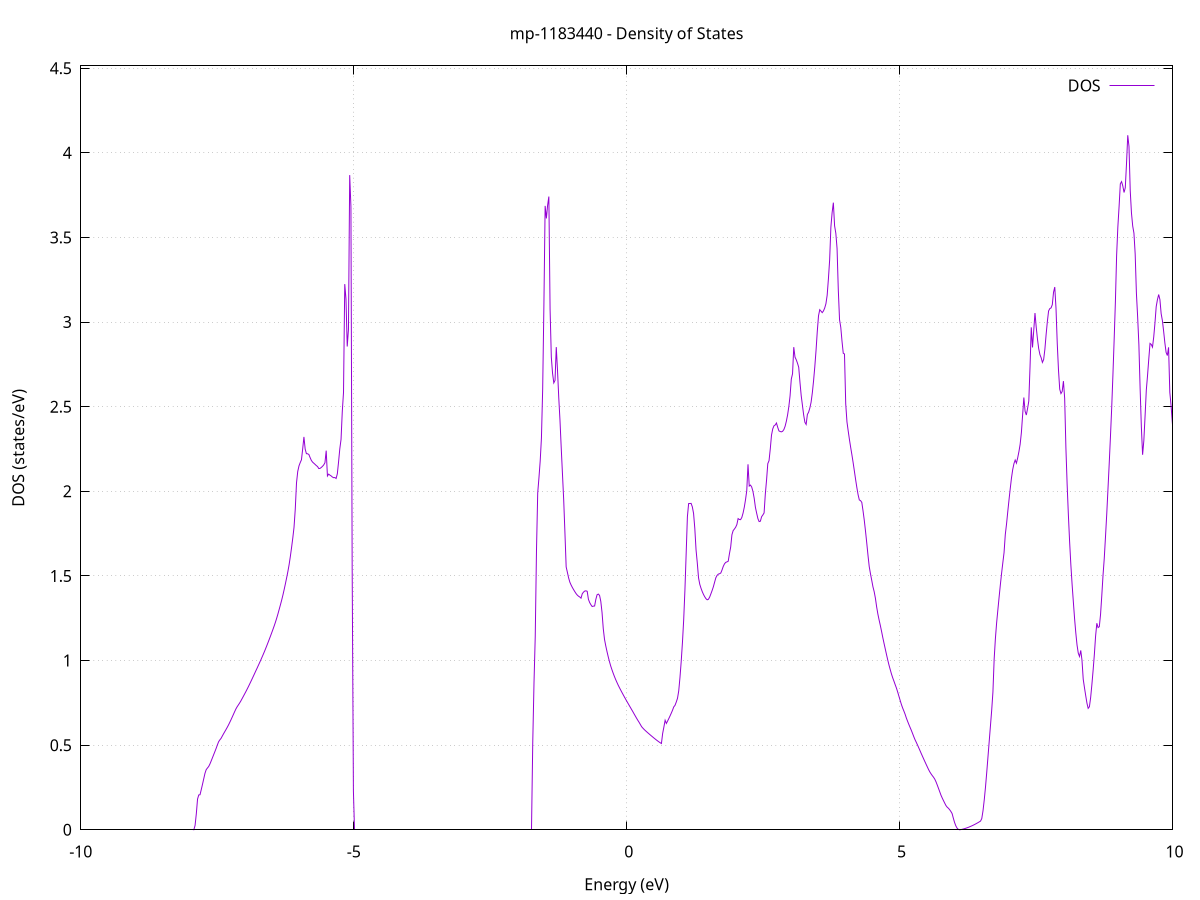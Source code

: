 set title 'mp-1183440 - Density of States'
set xlabel 'Energy (eV)'
set ylabel 'DOS (states/eV)'
set grid
set xrange [-10:10]
set yrange [0:4.514]
set xzeroaxis lt -1
set terminal png size 800,600
set output 'mp-1183440_dos_gnuplot.png'
plot '-' using 1:2 with lines title 'DOS'
-9.991200 0.000000
-9.968600 0.000000
-9.945900 0.000000
-9.923200 0.000000
-9.900600 0.000000
-9.877900 0.000000
-9.855300 0.000000
-9.832600 0.000000
-9.809900 0.000000
-9.787300 0.000000
-9.764600 0.000000
-9.741900 0.000000
-9.719300 0.000000
-9.696600 0.000000
-9.674000 0.000000
-9.651300 0.000000
-9.628600 0.000000
-9.606000 0.000000
-9.583300 0.000000
-9.560700 0.000000
-9.538000 0.000000
-9.515300 0.000000
-9.492700 0.000000
-9.470000 0.000000
-9.447300 0.000000
-9.424700 0.000000
-9.402000 0.000000
-9.379400 0.000000
-9.356700 0.000000
-9.334000 0.000000
-9.311400 0.000000
-9.288700 0.000000
-9.266100 0.000000
-9.243400 0.000000
-9.220700 0.000000
-9.198100 0.000000
-9.175400 0.000000
-9.152800 0.000000
-9.130100 0.000000
-9.107400 0.000000
-9.084800 0.000000
-9.062100 0.000000
-9.039400 0.000000
-9.016800 0.000000
-8.994100 0.000000
-8.971500 0.000000
-8.948800 0.000000
-8.926100 0.000000
-8.903500 0.000000
-8.880800 0.000000
-8.858200 0.000000
-8.835500 0.000000
-8.812800 0.000000
-8.790200 0.000000
-8.767500 0.000000
-8.744800 0.000000
-8.722200 0.000000
-8.699500 0.000000
-8.676900 0.000000
-8.654200 0.000000
-8.631500 0.000000
-8.608900 0.000000
-8.586200 0.000000
-8.563600 0.000000
-8.540900 0.000000
-8.518200 0.000000
-8.495600 0.000000
-8.472900 0.000000
-8.450200 0.000000
-8.427600 0.000000
-8.404900 0.000000
-8.382300 0.000000
-8.359600 0.000000
-8.336900 0.000000
-8.314300 0.000000
-8.291600 0.000000
-8.269000 0.000000
-8.246300 0.000000
-8.223600 0.000000
-8.201000 0.000000
-8.178300 0.000000
-8.155700 0.000000
-8.133000 0.000000
-8.110300 0.000000
-8.087700 0.000000
-8.065000 0.000000
-8.042300 0.000000
-8.019700 0.000000
-7.997000 0.000000
-7.974400 0.000000
-7.951700 0.000000
-7.929000 0.000200
-7.906400 0.025600
-7.883700 0.094100
-7.861100 0.181400
-7.838400 0.205900
-7.815700 0.207000
-7.793100 0.237100
-7.770400 0.268500
-7.747700 0.301100
-7.725100 0.333400
-7.702400 0.355300
-7.679800 0.365000
-7.657100 0.374000
-7.634400 0.388500
-7.611800 0.406300
-7.589100 0.424700
-7.566500 0.443200
-7.543800 0.461600
-7.521100 0.480500
-7.498500 0.500600
-7.475800 0.519800
-7.453100 0.531100
-7.430500 0.540100
-7.407800 0.553700
-7.385200 0.566900
-7.362500 0.579700
-7.339800 0.592300
-7.317200 0.605300
-7.294500 0.619000
-7.271900 0.634000
-7.249200 0.649500
-7.226500 0.665500
-7.203900 0.681700
-7.181200 0.698100
-7.158500 0.713800
-7.135900 0.726800
-7.113200 0.737700
-7.090600 0.749000
-7.067900 0.761200
-7.045200 0.774600
-7.022600 0.788100
-6.999900 0.801800
-6.977300 0.815500
-6.954600 0.829700
-6.931900 0.844300
-6.909300 0.859200
-6.886600 0.874500
-6.864000 0.889900
-6.841300 0.905600
-6.818600 0.921300
-6.796000 0.937200
-6.773300 0.952900
-6.750600 0.968900
-6.728000 0.984800
-6.705300 1.001000
-6.682700 1.017800
-6.660000 1.034600
-6.637300 1.051800
-6.614700 1.069700
-6.592000 1.088100
-6.569400 1.106800
-6.546700 1.125900
-6.524000 1.145300
-6.501400 1.165000
-6.478700 1.185000
-6.456000 1.205500
-6.433400 1.227300
-6.410700 1.250700
-6.388100 1.275700
-6.365400 1.302400
-6.342700 1.329200
-6.320100 1.356800
-6.297400 1.386600
-6.274800 1.418800
-6.252100 1.452800
-6.229400 1.488200
-6.206800 1.524900
-6.184100 1.565600
-6.161400 1.614000
-6.138800 1.667300
-6.116100 1.724500
-6.093500 1.787500
-6.070800 1.894800
-6.048100 2.049700
-6.025500 2.117300
-6.002800 2.150200
-5.980200 2.169600
-5.957500 2.186300
-5.934800 2.250900
-5.912200 2.321500
-5.889500 2.249700
-5.866900 2.222500
-5.844200 2.221800
-5.821500 2.217600
-5.798900 2.199400
-5.776200 2.182700
-5.753500 2.172500
-5.730900 2.165900
-5.708200 2.159200
-5.685600 2.152200
-5.662900 2.146500
-5.640200 2.134600
-5.617600 2.135400
-5.594900 2.140800
-5.572300 2.147600
-5.549600 2.156000
-5.526900 2.169000
-5.504300 2.240400
-5.481600 2.090600
-5.458900 2.101600
-5.436300 2.095700
-5.413600 2.091000
-5.391000 2.084500
-5.368300 2.080500
-5.345600 2.081400
-5.323000 2.075800
-5.300300 2.103300
-5.277700 2.173800
-5.255000 2.250900
-5.232300 2.306600
-5.209700 2.469900
-5.187000 2.584500
-5.164300 3.224400
-5.141700 3.136200
-5.119000 2.855700
-5.096400 2.956200
-5.073700 3.868500
-5.051000 3.681500
-5.028400 1.554800
-5.005700 0.229700
-4.983100 0.000000
-4.960400 0.000000
-4.937700 0.000000
-4.915100 0.000000
-4.892400 0.000000
-4.869700 0.000000
-4.847100 0.000000
-4.824400 0.000000
-4.801800 0.000000
-4.779100 0.000000
-4.756400 0.000000
-4.733800 0.000000
-4.711100 0.000000
-4.688500 0.000000
-4.665800 0.000000
-4.643100 0.000000
-4.620500 0.000000
-4.597800 0.000000
-4.575200 0.000000
-4.552500 0.000000
-4.529800 0.000000
-4.507200 0.000000
-4.484500 0.000000
-4.461800 0.000000
-4.439200 0.000000
-4.416500 0.000000
-4.393900 0.000000
-4.371200 0.000000
-4.348500 0.000000
-4.325900 0.000000
-4.303200 0.000000
-4.280600 0.000000
-4.257900 0.000000
-4.235200 0.000000
-4.212600 0.000000
-4.189900 0.000000
-4.167200 0.000000
-4.144600 0.000000
-4.121900 0.000000
-4.099300 0.000000
-4.076600 0.000000
-4.053900 0.000000
-4.031300 0.000000
-4.008600 0.000000
-3.986000 0.000000
-3.963300 0.000000
-3.940600 0.000000
-3.918000 0.000000
-3.895300 0.000000
-3.872600 0.000000
-3.850000 0.000000
-3.827300 0.000000
-3.804700 0.000000
-3.782000 0.000000
-3.759300 0.000000
-3.736700 0.000000
-3.714000 0.000000
-3.691400 0.000000
-3.668700 0.000000
-3.646000 0.000000
-3.623400 0.000000
-3.600700 0.000000
-3.578000 0.000000
-3.555400 0.000000
-3.532700 0.000000
-3.510100 0.000000
-3.487400 0.000000
-3.464700 0.000000
-3.442100 0.000000
-3.419400 0.000000
-3.396800 0.000000
-3.374100 0.000000
-3.351400 0.000000
-3.328800 0.000000
-3.306100 0.000000
-3.283500 0.000000
-3.260800 0.000000
-3.238100 0.000000
-3.215500 0.000000
-3.192800 0.000000
-3.170100 0.000000
-3.147500 0.000000
-3.124800 0.000000
-3.102200 0.000000
-3.079500 0.000000
-3.056800 0.000000
-3.034200 0.000000
-3.011500 0.000000
-2.988900 0.000000
-2.966200 0.000000
-2.943500 0.000000
-2.920900 0.000000
-2.898200 0.000000
-2.875500 0.000000
-2.852900 0.000000
-2.830200 0.000000
-2.807600 0.000000
-2.784900 0.000000
-2.762200 0.000000
-2.739600 0.000000
-2.716900 0.000000
-2.694300 0.000000
-2.671600 0.000000
-2.648900 0.000000
-2.626300 0.000000
-2.603600 0.000000
-2.580900 0.000000
-2.558300 0.000000
-2.535600 0.000000
-2.513000 0.000000
-2.490300 0.000000
-2.467600 0.000000
-2.445000 0.000000
-2.422300 0.000000
-2.399700 0.000000
-2.377000 0.000000
-2.354300 0.000000
-2.331700 0.000000
-2.309000 0.000000
-2.286400 0.000000
-2.263700 0.000000
-2.241000 0.000000
-2.218400 0.000000
-2.195700 0.000000
-2.173000 0.000000
-2.150400 0.000000
-2.127700 0.000000
-2.105100 0.000000
-2.082400 0.000000
-2.059700 0.000000
-2.037100 0.000000
-2.014400 0.000000
-1.991800 0.000000
-1.969100 0.000000
-1.946400 0.000000
-1.923800 0.000000
-1.901100 0.000000
-1.878400 0.000000
-1.855800 0.000000
-1.833100 0.000000
-1.810500 0.000000
-1.787800 0.000000
-1.765100 0.000000
-1.742500 0.000000
-1.719800 0.521500
-1.697200 0.868600
-1.674500 1.141700
-1.651800 1.649700
-1.629200 1.990900
-1.606500 2.080300
-1.583800 2.179000
-1.561200 2.314100
-1.538500 2.601900
-1.515900 3.099100
-1.493200 3.686700
-1.470500 3.612800
-1.447900 3.690400
-1.425200 3.741800
-1.402600 3.076300
-1.379900 2.792500
-1.357200 2.697200
-1.334600 2.640600
-1.311900 2.655700
-1.289200 2.852200
-1.266600 2.714900
-1.243900 2.554400
-1.221300 2.419700
-1.198600 2.258000
-1.175900 2.103700
-1.153300 1.949500
-1.130600 1.755200
-1.108000 1.553300
-1.085300 1.520700
-1.062600 1.487900
-1.040000 1.462700
-1.017300 1.446200
-0.994700 1.431900
-0.972000 1.419100
-0.949300 1.407100
-0.926700 1.395700
-0.904000 1.386700
-0.881300 1.380100
-0.858700 1.375400
-0.836000 1.368500
-0.813400 1.394400
-0.790700 1.404200
-0.768000 1.410600
-0.745400 1.412000
-0.722700 1.409100
-0.700100 1.361700
-0.677400 1.342700
-0.654700 1.329700
-0.632100 1.319300
-0.609400 1.321500
-0.586700 1.322400
-0.564100 1.361800
-0.541400 1.388900
-0.518800 1.392800
-0.496100 1.385000
-0.473400 1.349500
-0.450800 1.283800
-0.428100 1.188000
-0.405500 1.125000
-0.382800 1.087100
-0.360100 1.053500
-0.337500 1.022400
-0.314800 0.993700
-0.292100 0.968000
-0.269500 0.946000
-0.246800 0.925300
-0.224200 0.906000
-0.201500 0.888100
-0.178800 0.871400
-0.156200 0.855600
-0.133500 0.840800
-0.110900 0.826700
-0.088200 0.812900
-0.065500 0.799300
-0.042900 0.785900
-0.020200 0.772800
0.002400 0.759900
0.025100 0.747100
0.047800 0.734500
0.070400 0.721900
0.093100 0.709300
0.115800 0.696700
0.138400 0.683700
0.161100 0.670900
0.183700 0.658200
0.206400 0.646000
0.229100 0.634500
0.251700 0.621800
0.274400 0.609200
0.297000 0.600800
0.319700 0.593100
0.342400 0.586100
0.365000 0.579500
0.387700 0.573000
0.410400 0.566700
0.433000 0.560400
0.455700 0.554200
0.478300 0.548100
0.501000 0.542000
0.523700 0.536100
0.546300 0.530300
0.569000 0.524800
0.591600 0.519400
0.614300 0.514400
0.637000 0.509700
0.659600 0.568900
0.682300 0.607200
0.705000 0.647100
0.727600 0.628400
0.750300 0.642600
0.772900 0.657500
0.795600 0.673200
0.818300 0.689500
0.840900 0.706800
0.863600 0.726300
0.886200 0.735400
0.908900 0.754600
0.931600 0.776900
0.954200 0.821000
0.976900 0.899800
0.999600 0.994400
1.022200 1.106500
1.044900 1.240000
1.067500 1.414900
1.090200 1.629600
1.112900 1.849500
1.135500 1.927700
1.158200 1.927900
1.180800 1.928700
1.203500 1.908100
1.226200 1.869000
1.248800 1.780400
1.271500 1.653500
1.294100 1.577400
1.316800 1.489400
1.339500 1.450700
1.362100 1.427500
1.384800 1.407600
1.407500 1.390800
1.430100 1.377100
1.452800 1.365700
1.475400 1.359000
1.498100 1.361900
1.520800 1.375000
1.543400 1.394100
1.566100 1.414000
1.588700 1.435900
1.611400 1.462900
1.634100 1.489300
1.656700 1.503100
1.679400 1.510800
1.702100 1.512900
1.724700 1.517200
1.747400 1.535300
1.770000 1.556500
1.792700 1.571500
1.815400 1.580200
1.838000 1.583000
1.860700 1.586800
1.883300 1.631500
1.906000 1.670800
1.928700 1.743200
1.951300 1.767900
1.974000 1.777100
1.996700 1.787600
2.019300 1.803600
2.042000 1.838900
2.064600 1.833600
2.087300 1.832500
2.110000 1.845500
2.132600 1.871200
2.155300 1.906000
2.177900 1.950600
2.200600 2.004700
2.223300 2.159500
2.245900 2.031200
2.268600 2.036800
2.291200 2.025200
2.313900 1.999100
2.336600 1.959100
2.359200 1.905000
2.381900 1.870600
2.404600 1.838600
2.427200 1.821200
2.449900 1.823200
2.472500 1.849800
2.495200 1.860200
2.517900 1.872200
2.540500 1.983700
2.563200 2.066600
2.585800 2.163500
2.608500 2.181200
2.631200 2.249800
2.653800 2.331900
2.676500 2.368900
2.699200 2.387200
2.721800 2.392000
2.744500 2.403700
2.767100 2.378700
2.789800 2.357200
2.812500 2.353300
2.835100 2.351300
2.857800 2.354800
2.880400 2.365000
2.903100 2.384400
2.925800 2.414100
2.948400 2.451100
2.971100 2.500200
2.993800 2.563500
3.016400 2.662800
3.039100 2.694500
3.061700 2.852000
3.084400 2.793000
3.107100 2.777400
3.129700 2.757200
3.152400 2.732900
3.175000 2.645400
3.197700 2.565800
3.220400 2.508400
3.243000 2.451200
3.265700 2.407700
3.288400 2.395100
3.311000 2.454200
3.333700 2.467500
3.356300 2.492300
3.379000 2.526400
3.401700 2.582100
3.424300 2.652600
3.447000 2.736100
3.469600 2.832000
3.492300 2.943900
3.515000 3.037100
3.537600 3.073200
3.560300 3.064700
3.582900 3.055800
3.605600 3.065800
3.628300 3.083100
3.650900 3.108700
3.673600 3.158800
3.696300 3.255000
3.718900 3.366900
3.741600 3.560700
3.764200 3.646500
3.786900 3.705900
3.809600 3.568800
3.832200 3.525000
3.854900 3.434400
3.877500 3.190000
3.900200 3.014300
3.922900 2.969000
3.945500 2.886700
3.968200 2.815800
3.990900 2.811500
4.013500 2.516600
4.036200 2.410300
4.058800 2.356900
4.081500 2.306100
4.104200 2.259500
4.126800 2.215700
4.149500 2.169000
4.172100 2.119500
4.194800 2.069500
4.217500 2.022000
4.240100 1.980100
4.262800 1.948900
4.285500 1.945000
4.308100 1.934500
4.330800 1.884300
4.353400 1.828900
4.376100 1.764300
4.398800 1.694800
4.421400 1.622100
4.444100 1.555200
4.466700 1.513100
4.489400 1.475200
4.512100 1.436200
4.534700 1.407100
4.557400 1.368000
4.580100 1.316800
4.602700 1.274500
4.625400 1.239200
4.648000 1.206600
4.670700 1.171500
4.693400 1.134700
4.716000 1.100700
4.738700 1.067500
4.761300 1.034500
4.784000 1.002300
4.806700 0.972700
4.829300 0.945900
4.852000 0.920200
4.874600 0.897700
4.897300 0.877800
4.920000 0.857200
4.942600 0.837400
4.965300 0.814100
4.988000 0.789400
5.010600 0.764800
5.033300 0.740600
5.055900 0.719900
5.078600 0.701900
5.101300 0.682800
5.123900 0.660700
5.146600 0.641500
5.169200 0.623100
5.191900 0.605400
5.214600 0.588300
5.237200 0.569800
5.259900 0.550600
5.282600 0.532600
5.305200 0.517400
5.327900 0.501600
5.350500 0.485200
5.373200 0.468400
5.395900 0.451500
5.418500 0.435100
5.441200 0.418800
5.463800 0.402700
5.486500 0.386800
5.509200 0.371100
5.531800 0.355600
5.554500 0.341800
5.577200 0.330300
5.599800 0.319900
5.622500 0.310500
5.645100 0.299000
5.667800 0.283200
5.690500 0.264300
5.713100 0.244700
5.735800 0.224700
5.758400 0.204600
5.781100 0.188000
5.803800 0.172700
5.826400 0.157800
5.849100 0.143500
5.871700 0.133800
5.894400 0.127300
5.917100 0.118800
5.939700 0.108300
5.962400 0.095800
5.985100 0.068300
6.007700 0.043100
6.030400 0.023500
6.053000 0.010000
6.075700 0.002500
6.098400 0.000000
6.121000 0.001000
6.143700 0.002600
6.166300 0.004500
6.189000 0.006500
6.211700 0.008900
6.234300 0.011400
6.257000 0.014100
6.279700 0.017100
6.302300 0.020200
6.325000 0.023400
6.347600 0.026900
6.370300 0.030500
6.393000 0.034400
6.415600 0.038400
6.438300 0.042500
6.460900 0.046900
6.483600 0.051400
6.506300 0.066600
6.528900 0.113000
6.551600 0.177500
6.574300 0.252700
6.596900 0.339100
6.619600 0.431100
6.642200 0.522700
6.664900 0.614500
6.687600 0.706100
6.710200 0.813900
6.732900 1.008600
6.755500 1.129800
6.778200 1.223200
6.800900 1.299900
6.823500 1.374800
6.846200 1.447300
6.868900 1.515500
6.891500 1.577600
6.914200 1.638100
6.936800 1.744400
6.959500 1.806700
6.982200 1.880000
7.004800 1.949200
7.027500 2.016000
7.050100 2.078900
7.072800 2.128700
7.095500 2.163600
7.118100 2.184900
7.140800 2.166300
7.163400 2.197000
7.186100 2.233700
7.208800 2.277800
7.231400 2.346200
7.254100 2.449700
7.276800 2.554200
7.299400 2.473400
7.322100 2.450800
7.344700 2.488800
7.367400 2.533600
7.390100 2.736600
7.412700 2.968800
7.435400 2.850400
7.458000 2.950400
7.480700 3.053500
7.503400 2.970100
7.526000 2.900500
7.548700 2.843400
7.571400 2.807800
7.594000 2.789300
7.616700 2.761700
7.639300 2.778300
7.662000 2.839200
7.684700 2.926200
7.707300 3.002600
7.730000 3.065900
7.752600 3.079900
7.775300 3.083700
7.798000 3.102800
7.820600 3.176200
7.843300 3.207100
7.866000 3.080400
7.888600 2.874500
7.911300 2.716800
7.933900 2.603600
7.956600 2.577500
7.979300 2.590300
8.001900 2.651100
8.024600 2.549700
8.047200 2.257400
8.069900 2.039600
8.092600 1.860300
8.115200 1.702000
8.137900 1.565500
8.160500 1.450900
8.183200 1.348600
8.205900 1.248500
8.228500 1.163500
8.251200 1.091600
8.273900 1.043600
8.296500 1.024000
8.319200 1.059900
8.341800 1.002100
8.364500 0.889800
8.387200 0.839800
8.409800 0.793100
8.432500 0.748700
8.455100 0.717500
8.477800 0.727100
8.500500 0.781500
8.523100 0.857900
8.545800 0.942500
8.568500 1.035800
8.591100 1.144100
8.613800 1.220500
8.636400 1.194700
8.659100 1.199900
8.681800 1.271800
8.704400 1.382700
8.727100 1.503200
8.749700 1.602600
8.772400 1.730500
8.795100 1.864400
8.817700 2.011900
8.840400 2.162200
8.863100 2.320900
8.885700 2.490700
8.908400 2.686300
8.931000 2.895100
8.953700 3.116800
8.976400 3.394500
8.999000 3.562500
9.021700 3.684100
9.044300 3.816900
9.067000 3.830100
9.089700 3.804500
9.112300 3.765900
9.135000 3.793700
9.157700 3.937500
9.180300 4.104000
9.203000 4.037600
9.225600 3.777400
9.248300 3.644400
9.271000 3.567700
9.293600 3.525700
9.316300 3.402500
9.338900 3.170200
9.361600 3.029700
9.384300 2.865700
9.406900 2.607400
9.429600 2.380100
9.452200 2.215900
9.474900 2.298900
9.497600 2.444600
9.520200 2.598000
9.542900 2.685000
9.565600 2.782600
9.588200 2.874000
9.610900 2.868100
9.633500 2.852000
9.656200 2.912200
9.678900 2.995200
9.701500 3.091200
9.724200 3.132900
9.746800 3.162800
9.769500 3.133000
9.792200 3.049800
9.814800 3.008800
9.837500 2.946300
9.860200 2.877300
9.882800 2.820800
9.905500 2.802400
9.928100 2.850800
9.950800 2.584700
9.973500 2.508200
9.996100 2.409700
10.018800 2.314400
10.041400 2.194200
10.064100 2.088100
10.086800 2.026600
10.109400 1.997100
10.132100 1.977700
10.154800 1.918600
10.177400 1.937100
10.200100 1.969300
10.222700 1.972300
10.245400 2.118400
10.268100 2.155900
10.290700 2.200600
10.313400 2.244000
10.336000 2.380300
10.358700 2.522700
10.381400 2.695700
10.404000 2.864300
10.426700 3.025600
10.449300 3.211700
10.472000 3.340300
10.494700 3.286900
10.517300 3.291100
10.540000 3.196600
10.562700 3.093100
10.585300 3.013800
10.608000 2.967800
10.630600 2.954500
10.653300 2.928800
10.676000 2.923200
10.698600 2.932500
10.721300 2.937000
10.743900 3.026800
10.766600 2.876200
10.789300 2.718200
10.811900 2.603600
10.834600 2.530500
10.857300 2.476600
10.879900 2.464500
10.902600 2.230200
10.925200 2.161200
10.947900 2.120900
10.970600 1.998100
10.993200 1.933800
11.015900 1.906500
11.038500 1.881300
11.061200 1.858500
11.083900 1.850800
11.106500 1.847600
11.129200 1.845200
11.151900 1.848900
11.174500 1.865500
11.197200 1.886200
11.219800 1.920900
11.242500 1.949800
11.265200 1.956800
11.287800 1.938600
11.310500 1.920300
11.333100 1.935200
11.355800 1.959800
11.378500 1.987200
11.401100 2.018700
11.423800 2.061700
11.446500 2.133100
11.469100 2.224600
11.491800 2.394300
11.514400 2.450800
11.537100 2.496100
11.559800 2.535900
11.582400 2.566000
11.605100 2.587100
11.627700 2.602500
11.650400 2.655900
11.673100 2.712300
11.695700 2.785700
11.718400 2.855200
11.741000 2.790100
11.763700 2.771700
11.786400 2.766200
11.809000 2.764300
11.831700 2.659500
11.854400 2.638200
11.877000 2.597100
11.899700 2.551200
11.922300 2.586900
11.945000 2.482300
11.967700 2.380200
11.990300 2.227400
12.013000 2.110500
12.035600 2.012800
12.058300 1.941000
12.081000 1.899100
12.103600 1.868900
12.126300 1.844900
12.149000 1.826800
12.171600 1.836200
12.194300 1.881000
12.216900 1.952500
12.239600 2.030900
12.262300 2.083900
12.284900 2.160300
12.307600 2.260500
12.330200 2.402800
12.352900 2.644000
12.375600 2.948100
12.398200 3.238700
12.420900 3.381600
12.443600 3.307300
12.466200 3.462500
12.488900 3.401500
12.511500 3.378400
12.534200 3.475600
12.556900 3.504500
12.579500 3.659000
12.602200 3.827800
12.624800 3.912900
12.647500 3.818800
12.670200 3.725600
12.692800 3.443800
12.715500 3.505000
12.738200 3.146100
12.760800 2.896500
12.783500 2.864100
12.806100 2.840500
12.828800 2.841100
12.851500 2.877300
12.874100 2.911300
12.896800 2.924700
12.919400 2.881500
12.942100 2.784200
12.964800 2.708700
12.987400 2.642300
13.010100 2.565600
13.032700 2.468900
13.055400 2.355800
13.078100 2.095400
13.100700 1.906000
13.123400 1.930100
13.146100 1.830800
13.168700 1.741400
13.191400 1.680700
13.214000 1.332200
13.236700 1.293200
13.259400 1.264900
13.282000 1.242700
13.304700 1.223600
13.327300 1.198400
13.350000 1.164600
13.372700 1.157500
13.395300 1.159600
13.418000 1.166200
13.440700 1.174400
13.463300 1.178600
13.486000 1.182800
13.508600 1.186900
13.531300 1.190800
13.554000 1.194700
13.576600 1.193600
13.599300 1.187300
13.621900 1.191200
13.644600 1.197800
13.667300 1.204300
13.689900 1.216000
13.712600 1.270800
13.735300 1.375200
13.757900 1.483700
13.780600 1.595000
13.803200 1.709300
13.825900 1.646700
13.848600 1.637400
13.871200 1.708800
13.893900 1.764600
13.916500 1.812900
13.939200 1.855600
13.961900 1.893200
13.984500 1.927600
14.007200 1.961200
14.029800 2.004000
14.052500 2.100000
14.075200 2.214600
14.097800 2.332000
14.120500 2.436400
14.143200 2.577300
14.165800 2.878600
14.188500 3.197900
14.211100 3.676400
14.233800 4.060400
14.256500 4.077700
14.279100 3.957800
14.301800 4.079100
14.324400 4.148100
14.347100 4.180300
14.369800 4.189700
14.392400 3.793000
14.415100 3.621700
14.437800 3.515500
14.460400 3.397000
14.483100 3.320300
14.505700 3.245700
14.528400 3.153000
14.551100 3.085800
14.573700 3.050800
14.596400 3.122200
14.619000 3.139500
14.641700 3.017100
14.664400 2.918100
14.687000 2.849500
14.709700 2.796700
14.732400 2.802000
14.755000 2.789200
14.777700 2.871100
14.800300 2.760400
14.823000 2.645800
14.845700 2.454700
14.868300 2.302200
14.891000 2.185500
14.913600 2.073300
14.936300 1.966200
14.959000 1.874200
14.981600 1.801800
15.004300 1.750200
15.027000 1.714600
15.049600 1.681300
15.072300 1.662800
15.094900 1.645200
15.117600 1.617200
15.140300 1.581700
15.162900 1.567300
15.185600 1.566600
15.208200 1.563800
15.230900 1.518400
15.253600 1.474600
15.276200 1.460800
15.298900 1.458100
15.321500 1.463100
15.344200 1.487700
15.366900 1.535800
15.389500 1.600300
15.412200 1.690700
15.434900 1.957400
15.457500 2.095700
15.480200 2.194900
15.502800 2.259800
15.525500 2.322800
15.548200 2.398100
15.570800 2.494100
15.593500 2.501700
15.616100 2.490900
15.638800 2.455400
15.661500 2.293000
15.684100 2.250000
15.706800 2.223100
15.729500 2.200900
15.752100 2.176100
15.774800 2.167600
15.797400 2.155100
15.820100 2.145500
15.842800 2.133900
15.865400 2.121800
15.888100 2.104100
15.910700 2.087100
15.933400 2.067700
15.956100 2.066000
15.978700 2.084000
16.001400 2.179300
16.024100 2.261400
16.046700 2.350600
16.069400 2.441600
16.092000 2.626900
16.114700 2.777700
16.137400 2.703400
16.160000 2.589200
16.182700 2.475600
16.205300 2.397200
16.228000 2.389000
16.250700 2.388500
16.273300 2.394600
16.296000 2.403700
16.318600 2.437700
16.341300 2.491300
16.364000 2.535900
16.386600 2.587300
16.409300 2.650900
16.432000 2.958800
16.454600 3.075700
16.477300 3.051300
16.499900 3.081700
16.522600 3.115100
16.545300 3.123000
16.567900 3.062500
16.590600 3.048800
16.613200 3.117300
16.635900 3.138600
16.658600 3.077100
16.681200 2.968000
16.703900 2.924500
16.726600 2.873400
16.749200 2.870200
16.771900 2.860000
16.794500 2.781700
16.817200 2.756100
16.839900 2.792500
16.862500 2.896200
16.885200 2.947000
16.907800 2.797600
16.930500 2.610500
16.953200 2.544400
16.975800 2.471600
16.998500 2.423100
17.021200 2.389600
17.043800 2.357100
17.066500 2.390700
17.089100 2.457100
17.111800 2.492100
17.134500 2.507500
17.157100 2.481300
17.179800 2.495600
17.202400 2.523500
17.225100 2.552600
17.247800 2.571500
17.270400 2.579200
17.293100 2.575700
17.315800 2.562700
17.338400 2.507700
17.361100 2.499400
17.383700 2.516500
17.406400 2.562000
17.429100 2.620800
17.451700 2.685300
17.474400 2.756500
17.497000 2.874200
17.519700 3.117600
17.542400 2.992700
17.565000 2.973800
17.587700 2.931100
17.610300 2.929300
17.633000 2.902400
17.655700 2.694500
17.678300 2.562200
17.701000 2.454700
17.723700 2.368400
17.746300 2.319300
17.769000 2.328200
17.791600 2.362600
17.814300 2.424800
17.837000 2.463300
17.859600 2.463400
17.882300 2.456900
17.904900 2.424100
17.927600 2.323700
17.950300 2.290200
17.972900 2.268900
17.995600 2.243900
18.018300 2.238600
18.040900 2.261300
18.063600 2.317000
18.086200 2.302700
18.108900 2.292700
18.131600 2.297800
18.154200 2.313700
18.176900 2.335400
18.199500 2.379400
18.222200 2.436900
18.244900 2.518100
18.267500 2.726700
18.290200 2.652100
18.312900 2.484200
18.335500 2.461100
18.358200 2.474800
18.380800 2.483400
18.403500 2.489300
18.426200 2.474500
18.448800 2.475200
18.471500 2.486600
18.494100 2.513100
18.516800 2.555600
18.539500 2.561100
18.562100 2.526700
18.584800 2.494200
18.607400 2.413800
18.630100 2.324500
18.652800 2.290800
18.675400 2.240100
18.698100 2.197100
18.720800 2.160500
18.743400 2.154000
18.766100 2.144400
18.788700 2.137200
18.811400 2.164900
18.834100 2.186300
18.856700 2.228500
18.879400 2.273300
18.902000 2.313500
18.924700 2.348100
18.947400 2.383700
18.970000 2.432500
18.992700 2.542600
19.015400 3.135500
19.038000 4.627600
19.060700 4.848200
19.083300 4.722200
19.106000 4.686000
19.128700 4.599200
19.151300 4.457500
19.174000 4.473900
19.196600 4.268100
19.219300 3.926800
19.242000 3.609300
19.264600 3.543600
19.287300 3.698300
19.310000 3.712900
19.332600 3.891100
19.355300 5.043500
19.377900 5.309800
19.400600 5.286600
19.423300 5.056300
19.445900 4.970300
19.468600 4.871800
19.491200 4.771600
19.513900 4.537600
19.536600 4.108700
19.559200 3.942400
19.581900 3.821300
19.604600 3.661000
19.627200 3.311300
19.649900 2.858300
19.672500 2.493100
19.695200 2.276000
19.717900 2.124000
19.740500 1.993200
19.763200 2.060100
19.785800 1.623400
19.808500 1.572500
19.831200 1.565100
19.853800 1.576000
19.876500 1.596700
19.899100 1.629100
19.921800 1.667700
19.944500 1.751800
19.967100 1.904200
19.989800 2.039500
20.012500 2.208500
20.035100 2.388200
20.057800 2.495800
20.080400 2.518800
20.103100 2.566300
20.125800 2.619100
20.148400 2.653900
20.171100 2.687700
20.193700 2.687500
20.216400 2.656700
20.239100 2.604100
20.261700 2.539600
20.284400 2.476000
20.307100 2.353000
20.329700 2.336500
20.352400 2.284000
20.375000 2.303100
20.397700 2.316400
20.420400 2.328900
20.443000 2.363200
20.465700 2.427200
20.488300 2.557200
20.511000 2.586900
20.533700 2.607200
20.556300 2.628700
20.579000 2.648500
20.601700 2.677100
20.624300 2.709400
20.647000 2.760300
20.669600 2.848100
20.692300 2.964000
20.715000 3.013400
20.737600 3.005300
20.760300 3.080900
20.782900 3.168000
20.805600 3.251100
20.828300 3.289300
20.850900 3.211400
20.873600 3.155300
20.896300 3.201300
20.918900 3.259100
20.941600 3.313700
20.964200 3.348200
20.986900 3.393500
21.009600 3.439500
21.032200 3.490800
21.054900 3.569000
21.077500 3.704400
21.100200 3.945700
21.122900 3.794100
21.145500 3.767600
21.168200 3.764600
21.190800 3.624200
21.213500 3.431200
21.236200 3.322000
21.258800 3.230200
21.281500 3.092200
21.304200 3.018100
21.326800 2.962300
21.349500 3.031100
21.372100 3.126000
21.394800 3.202400
21.417500 3.268900
21.440100 3.330800
21.462800 3.377600
21.485400 3.361600
21.508100 3.354900
21.530800 3.349200
21.553400 3.496600
21.576100 3.562200
21.598800 3.576200
21.621400 3.524900
21.644100 3.419200
21.666700 3.309100
21.689400 3.297600
21.712100 3.366900
21.734700 3.338300
21.757400 3.527900
21.780000 3.599300
21.802700 3.567300
21.825400 3.787800
21.848000 4.015100
21.870700 3.864300
21.893400 3.685500
21.916000 3.697200
21.938700 3.757800
21.961300 3.882500
21.984000 4.015200
22.006700 4.161800
22.029300 4.260300
22.052000 4.395700
22.074600 4.618800
22.097300 4.872200
22.120000 4.695600
22.142600 4.576200
22.165300 4.410000
22.187900 4.342000
22.210600 4.339300
22.233300 4.125200
22.255900 3.967500
22.278600 3.944000
22.301300 4.186300
22.323900 4.265500
22.346600 3.984200
22.369200 3.931300
22.391900 4.355700
22.414600 3.883200
22.437200 3.754400
22.459900 3.884000
22.482500 4.185900
22.505200 4.886700
22.527900 5.339400
22.550500 5.677700
22.573200 5.819300
22.595900 5.647500
22.618500 4.934000
22.641200 4.537600
22.663800 4.416500
22.686500 4.140700
22.709200 3.914000
22.731800 3.783900
22.754500 3.761700
22.777100 3.707100
22.799800 3.618700
22.822500 3.317200
22.845100 3.098100
22.867800 3.037400
22.890500 3.076100
22.913100 3.076100
22.935800 3.088000
22.958400 3.150800
22.981100 3.196300
23.003800 3.196500
23.026400 3.245600
23.049100 3.422300
23.071700 3.617900
23.094400 3.819400
23.117100 3.913300
23.139700 3.952200
23.162400 3.511200
23.185100 3.342900
23.207700 3.222900
23.230400 3.152000
23.253000 3.091100
23.275700 3.048700
23.298400 3.016000
23.321000 2.997000
23.343700 2.933100
23.366300 2.917800
23.389000 2.951300
23.411700 2.895600
23.434300 2.862500
23.457000 2.885400
23.479600 2.986800
23.502300 3.034600
23.525000 3.154100
23.547600 3.204400
23.570300 3.299500
23.593000 3.565500
23.615600 3.750000
23.638300 3.425100
23.660900 3.393600
23.683600 3.382600
23.706300 3.422100
23.728900 3.508000
23.751600 3.766400
23.774200 3.907700
23.796900 3.937400
23.819600 3.937800
23.842200 3.892100
23.864900 4.073200
23.887600 4.362100
23.910200 4.525900
23.932900 4.235900
23.955500 3.995700
23.978200 3.938900
24.000900 3.864000
24.023500 3.634900
24.046200 3.496600
24.068800 3.353000
24.091500 3.237600
24.114200 3.148700
24.136800 3.080800
24.159500 3.105800
24.182200 3.629500
24.204800 3.911900
24.227500 3.983700
24.250100 4.105200
24.272800 4.140500
24.295500 4.146900
24.318100 4.022500
24.340800 3.833100
24.363400 3.657100
24.386100 3.600600
24.408800 3.500300
24.431400 3.495200
24.454100 3.488500
24.476700 3.454600
24.499400 3.502200
24.522100 3.726500
24.544700 3.761100
24.567400 3.686300
24.590100 3.627900
24.612700 3.576300
24.635400 3.523300
24.658000 3.631200
24.680700 3.559300
24.703400 3.478000
24.726000 3.427500
24.748700 3.431700
24.771300 3.496700
24.794000 3.599300
24.816700 3.823900
24.839300 4.305300
24.862000 4.594000
24.884700 4.438900
24.907300 4.353300
24.930000 4.312800
24.952600 4.379500
24.975300 4.410000
24.998000 4.400900
25.020600 4.370400
25.043300 4.290500
25.065900 4.208300
25.088600 4.172400
25.111300 4.147900
25.133900 4.106200
25.156600 4.170000
25.179300 4.327300
25.201900 4.268400
25.224600 4.195300
25.247200 4.139900
25.269900 4.092700
25.292600 3.987300
25.315200 3.977300
25.337900 3.943400
25.360500 3.943300
25.383200 3.993900
25.405900 4.083300
25.428500 4.190000
25.451200 4.447600
25.473900 4.352700
25.496500 4.307200
25.519200 3.920500
25.541800 3.650800
25.564500 3.548000
25.587200 3.716800
25.609800 3.587500
25.632500 3.317500
25.655100 3.122100
25.677800 3.073100
25.700500 3.080000
25.723100 3.097300
25.745800 3.126600
25.768400 3.059500
25.791100 3.095700
25.813800 3.179700
25.836400 3.300800
25.859100 3.664400
25.881800 3.918300
25.904400 4.029800
25.927100 4.137800
25.949700 4.099900
25.972400 4.076400
25.995100 3.936000
26.017700 3.763100
26.040400 3.557400
26.063000 3.329600
26.085700 3.130900
26.108400 2.914400
26.131000 2.673300
26.153700 2.622300
26.176400 2.788100
26.199000 3.008100
26.221700 3.243200
26.244300 3.540700
26.267000 3.680700
26.289700 3.756400
26.312300 3.969300
26.335000 4.271300
26.357600 4.483400
26.380300 4.633400
26.403000 4.818000
26.425600 5.001000
26.448300 5.008200
26.471000 4.950900
26.493600 4.792500
26.516300 4.722400
26.538900 4.550600
26.561600 4.604700
26.584300 4.608600
26.606900 4.606100
26.629600 4.687200
26.652200 5.054800
26.674900 5.110900
26.697600 5.249100
26.720200 5.696500
26.742900 5.425300
26.765500 4.713000
26.788200 4.497100
26.810900 4.281200
26.833500 4.119400
26.856200 3.905700
26.878900 3.859500
26.901500 3.864100
26.924200 4.021100
26.946800 4.230700
26.969500 4.525500
26.992200 5.111700
27.014800 5.397700
27.037500 4.846000
27.060100 4.415500
27.082800 3.985300
27.105500 3.797400
27.128100 3.683000
27.150800 3.644200
27.173500 3.680300
27.196100 3.787500
27.218800 3.928900
27.241400 4.009400
27.264100 4.117500
27.286800 4.226500
27.309400 4.388100
27.332100 4.587800
27.354700 4.894400
27.377400 5.148000
27.400100 5.247300
27.422700 5.173800
27.445400 4.816800
27.468100 4.593900
27.490700 4.492300
27.513400 4.519700
27.536000 4.843200
27.558700 5.361000
27.581400 5.454100
27.604000 5.955500
27.626700 6.095500
27.649300 5.651700
27.672000 5.192600
27.694700 4.793000
27.717300 4.665500
27.740000 4.789500
27.762700 4.499400
27.785300 4.414800
27.808000 4.283400
27.830600 4.032000
27.853300 3.829100
27.876000 4.127000
27.898600 4.761000
27.921300 4.364500
27.943900 4.322300
27.966600 4.166000
27.989300 4.131700
28.011900 4.293300
28.034600 4.352700
28.057200 4.239200
28.079900 4.275400
28.102600 4.235400
28.125200 4.179000
28.147900 4.160900
28.170600 4.214900
28.193200 4.209000
28.215900 4.232800
28.238500 4.313900
28.261200 4.367500
28.283900 4.421400
28.306500 4.315200
28.329200 4.218200
28.351800 4.157400
28.374500 4.106700
28.397200 4.114400
28.419800 4.197000
28.442500 4.351300
28.465200 4.534000
28.487800 4.662500
28.510500 4.779800
28.533100 4.830700
28.555800 4.866700
28.578500 4.856200
28.601100 4.873000
28.623800 4.921900
28.646400 5.006700
28.669100 5.053000
28.691800 5.358700
28.714400 5.370300
28.737100 5.348900
28.759800 4.862300
28.782400 4.445300
28.805100 4.148600
28.827700 3.839700
28.850400 3.679700
28.873100 3.553900
28.895700 3.485900
28.918400 3.428200
28.941000 3.455900
28.963700 3.369800
28.986400 3.361600
29.009000 3.397400
29.031700 3.468700
29.054400 3.597600
29.077000 3.720500
29.099700 3.830500
29.122300 3.939000
29.145000 4.466100
29.167700 4.537300
29.190300 4.265900
29.213000 4.119000
29.235600 4.231600
29.258300 4.237400
29.281000 4.432200
29.303600 4.848700
29.326300 5.296400
29.348900 5.677000
29.371600 5.475500
29.394300 5.199900
29.416900 4.705400
29.439600 3.929700
29.462300 3.597000
29.484900 3.351300
29.507600 3.139900
29.530200 3.208800
29.552900 2.974600
29.575600 2.799400
29.598200 2.716600
29.620900 2.611800
29.643500 2.544300
29.666200 2.673900
29.688900 2.779900
29.711500 2.649700
29.734200 2.555800
29.756900 2.510800
29.779500 2.461700
29.802200 2.436500
29.824800 2.426600
29.847500 2.423300
29.870200 2.451000
29.892800 2.554000
29.915500 2.671600
29.938100 2.819100
29.960800 3.019100
29.983500 3.233900
30.006100 3.456400
30.028800 3.654300
30.051500 3.888300
30.074100 3.665900
30.096800 3.670300
30.119400 4.011500
30.142100 4.451800
30.164800 4.567200
30.187400 5.052900
30.210100 4.787700
30.232700 4.954800
30.255400 5.111000
30.278100 5.448800
30.300700 4.982900
30.323400 4.644900
30.346000 4.340000
30.368700 4.182500
30.391400 4.237100
30.414000 4.305700
30.436700 4.396200
30.459400 5.260600
30.482000 4.867900
30.504700 4.552200
30.527300 4.475900
30.550000 4.305400
30.572700 3.895600
30.595300 3.561800
30.618000 3.426600
30.640600 3.435500
30.663300 3.510300
30.686000 3.672200
30.708600 4.081800
30.731300 4.256600
30.754000 4.469600
30.776600 4.582700
30.799300 4.707800
30.821900 4.812900
30.844600 4.839100
30.867300 4.744300
30.889900 4.719800
30.912600 4.623500
30.935200 4.607400
30.957900 4.599000
30.980600 4.555700
31.003200 4.475800
31.025900 4.384400
31.048600 4.347700
31.071200 4.286500
31.093900 4.244800
31.116500 4.152700
31.139200 4.080400
31.161900 4.080400
31.184500 3.926200
31.207200 3.820800
31.229800 3.851500
31.252500 3.880900
31.275200 3.972400
31.297800 4.130300
31.320500 4.436300
31.343200 4.670000
31.365800 4.772100
31.388500 4.343700
31.411100 4.185200
31.433800 4.058700
31.456500 4.035100
31.479100 4.010300
31.501800 4.079700
31.524400 4.086500
31.547100 4.007300
31.569800 3.822600
31.592400 3.667000
31.615100 3.538000
31.637700 3.363400
31.660400 3.210800
31.683100 3.047500
31.705700 2.871500
31.728400 2.519100
31.751100 2.367400
31.773700 2.229700
31.796400 2.170000
31.819000 2.138600
31.841700 2.107800
31.864400 2.077200
31.887000 2.042500
31.909700 1.982000
31.932300 1.908900
31.955000 1.841200
31.977700 1.782500
32.000300 1.773200
32.023000 1.794400
32.045700 1.806700
32.068300 1.838800
32.091000 1.920300
32.113600 1.939800
32.136300 2.051900
32.159000 2.098900
32.181600 1.880000
32.204300 1.754100
32.226900 1.606400
32.249600 1.468900
32.272300 1.340700
32.294900 1.221300
32.317600 1.124800
32.340300 1.052700
32.362900 0.979500
32.385600 0.849800
32.408200 0.804100
32.430900 0.774100
32.453600 0.748000
32.476200 0.725000
32.498900 0.705400
32.521500 0.689100
32.544200 0.675400
32.566900 0.697900
32.589500 0.716600
32.612200 0.726000
32.634800 0.746700
32.657500 0.784600
32.680200 0.802800
32.702800 0.835200
32.725500 0.876500
32.748200 0.892000
32.770800 0.734200
32.793500 0.681800
32.816100 0.634100
32.838800 0.588600
32.861500 0.543300
32.884100 0.497500
32.906800 0.451200
32.929400 0.399800
32.952100 0.324300
32.974800 0.230200
32.997400 0.183300
33.020100 0.161900
33.042800 0.140600
33.065400 0.119300
33.088100 0.097800
33.110700 0.076300
33.133400 0.056300
33.156100 0.039300
33.178700 0.025400
33.201400 0.014500
33.224000 0.006600
33.246700 0.001800
33.269400 0.000000
33.292000 0.000000
33.314700 0.000000
33.337400 0.000000
33.360000 0.000000
33.382700 0.000000
33.405300 0.000000
33.428000 0.000000
33.450700 0.000000
33.473300 0.000000
33.496000 0.000000
33.518600 0.000000
33.541300 0.000000
33.564000 0.000000
33.586600 0.000000
33.609300 0.000000
33.632000 0.000000
33.654600 0.000000
33.677300 0.000000
33.699900 0.000000
33.722600 0.000000
33.745300 0.000000
33.767900 0.000000
33.790600 0.000000
33.813200 0.000000
33.835900 0.000000
33.858600 0.000000
33.881200 0.000000
33.903900 0.000000
33.926500 0.000000
33.949200 0.000000
33.971900 0.000000
33.994500 0.000000
34.017200 0.000000
34.039900 0.000000
34.062500 0.000000
34.085200 0.000000
34.107800 0.000000
34.130500 0.000000
34.153200 0.000000
34.175800 0.000000
34.198500 0.000000
34.221100 0.000000
34.243800 0.000000
34.266500 0.000000
34.289100 0.000000
34.311800 0.000000
34.334500 0.000000
34.357100 0.000000
34.379800 0.000000
34.402400 0.000000
34.425100 0.000000
34.447800 0.000000
34.470400 0.000000
34.493100 0.000000
34.515700 0.000000
34.538400 0.000000
34.561100 0.000000
34.583700 0.000000
34.606400 0.000000
34.629100 0.000000
34.651700 0.000000
34.674400 0.000000
34.697000 0.000000
34.719700 0.000000
34.742400 0.000000
34.765000 0.000000
34.787700 0.000000
34.810300 0.000000
34.833000 0.000000
34.855700 0.000000
34.878300 0.000000
34.901000 0.000000
34.923600 0.000000
34.946300 0.000000
34.969000 0.000000
34.991600 0.000000
35.014300 0.000000
35.037000 0.000000
35.059600 0.000000
35.082300 0.000000
35.104900 0.000000
35.127600 0.000000
35.150300 0.000000
35.172900 0.000000
35.195600 0.000000
35.218200 0.000000
35.240900 0.000000
35.263600 0.000000
35.286200 0.000000
35.308900 0.000000
35.331600 0.000000
e
